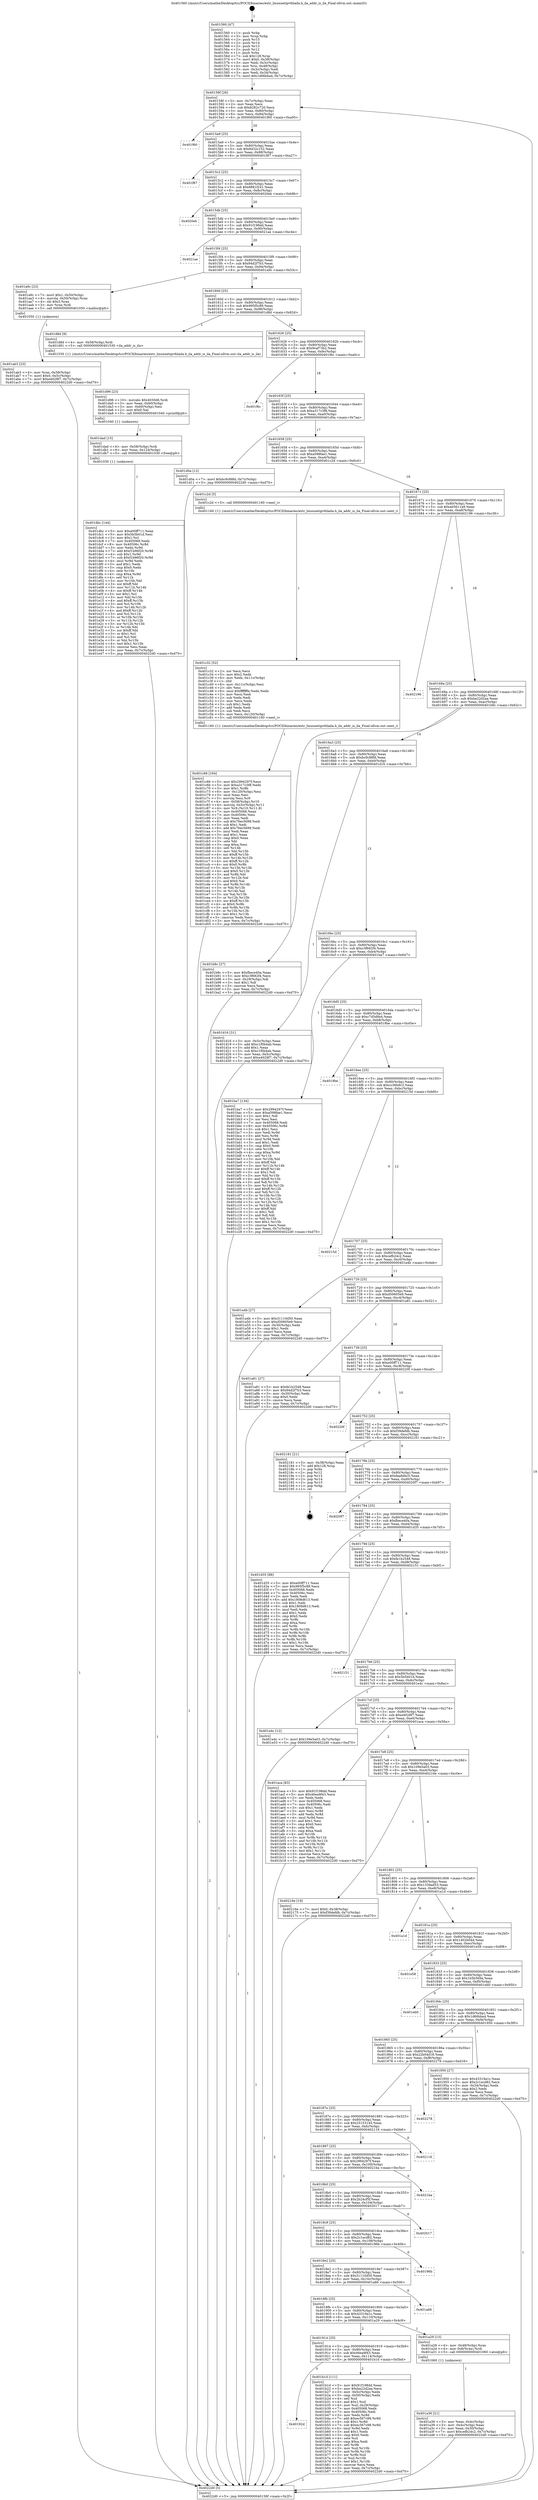 digraph "0x401560" {
  label = "0x401560 (/mnt/c/Users/mathe/Desktop/tcc/POCII/binaries/extr_linuxnetipv6ilaila.h_ila_addr_is_ila_Final-ollvm.out::main(0))"
  labelloc = "t"
  node[shape=record]

  Entry [label="",width=0.3,height=0.3,shape=circle,fillcolor=black,style=filled]
  "0x40158f" [label="{
     0x40158f [26]\l
     | [instrs]\l
     &nbsp;&nbsp;0x40158f \<+3\>: mov -0x7c(%rbp),%eax\l
     &nbsp;&nbsp;0x401592 \<+2\>: mov %eax,%ecx\l
     &nbsp;&nbsp;0x401594 \<+6\>: sub $0x8282c720,%ecx\l
     &nbsp;&nbsp;0x40159a \<+3\>: mov %eax,-0x80(%rbp)\l
     &nbsp;&nbsp;0x40159d \<+6\>: mov %ecx,-0x84(%rbp)\l
     &nbsp;&nbsp;0x4015a3 \<+6\>: je 0000000000401f60 \<main+0xa00\>\l
  }"]
  "0x401f60" [label="{
     0x401f60\l
  }", style=dashed]
  "0x4015a9" [label="{
     0x4015a9 [25]\l
     | [instrs]\l
     &nbsp;&nbsp;0x4015a9 \<+5\>: jmp 00000000004015ae \<main+0x4e\>\l
     &nbsp;&nbsp;0x4015ae \<+3\>: mov -0x80(%rbp),%eax\l
     &nbsp;&nbsp;0x4015b1 \<+5\>: sub $0x8432c152,%eax\l
     &nbsp;&nbsp;0x4015b6 \<+6\>: mov %eax,-0x88(%rbp)\l
     &nbsp;&nbsp;0x4015bc \<+6\>: je 0000000000401f87 \<main+0xa27\>\l
  }"]
  Exit [label="",width=0.3,height=0.3,shape=circle,fillcolor=black,style=filled,peripheries=2]
  "0x401f87" [label="{
     0x401f87\l
  }", style=dashed]
  "0x4015c2" [label="{
     0x4015c2 [25]\l
     | [instrs]\l
     &nbsp;&nbsp;0x4015c2 \<+5\>: jmp 00000000004015c7 \<main+0x67\>\l
     &nbsp;&nbsp;0x4015c7 \<+3\>: mov -0x80(%rbp),%eax\l
     &nbsp;&nbsp;0x4015ca \<+5\>: sub $0x8881f241,%eax\l
     &nbsp;&nbsp;0x4015cf \<+6\>: mov %eax,-0x8c(%rbp)\l
     &nbsp;&nbsp;0x4015d5 \<+6\>: je 00000000004020eb \<main+0xb8b\>\l
  }"]
  "0x401dbc" [label="{
     0x401dbc [144]\l
     | [instrs]\l
     &nbsp;&nbsp;0x401dbc \<+5\>: mov $0xe00ff711,%eax\l
     &nbsp;&nbsp;0x401dc1 \<+5\>: mov $0x5b5b01d,%esi\l
     &nbsp;&nbsp;0x401dc6 \<+2\>: mov $0x1,%cl\l
     &nbsp;&nbsp;0x401dc8 \<+7\>: mov 0x405068,%edx\l
     &nbsp;&nbsp;0x401dcf \<+8\>: mov 0x40506c,%r8d\l
     &nbsp;&nbsp;0x401dd7 \<+3\>: mov %edx,%r9d\l
     &nbsp;&nbsp;0x401dda \<+7\>: add $0xf1b96f20,%r9d\l
     &nbsp;&nbsp;0x401de1 \<+4\>: sub $0x1,%r9d\l
     &nbsp;&nbsp;0x401de5 \<+7\>: sub $0xf1b96f20,%r9d\l
     &nbsp;&nbsp;0x401dec \<+4\>: imul %r9d,%edx\l
     &nbsp;&nbsp;0x401df0 \<+3\>: and $0x1,%edx\l
     &nbsp;&nbsp;0x401df3 \<+3\>: cmp $0x0,%edx\l
     &nbsp;&nbsp;0x401df6 \<+4\>: sete %r10b\l
     &nbsp;&nbsp;0x401dfa \<+4\>: cmp $0xa,%r8d\l
     &nbsp;&nbsp;0x401dfe \<+4\>: setl %r11b\l
     &nbsp;&nbsp;0x401e02 \<+3\>: mov %r10b,%bl\l
     &nbsp;&nbsp;0x401e05 \<+3\>: xor $0xff,%bl\l
     &nbsp;&nbsp;0x401e08 \<+3\>: mov %r11b,%r14b\l
     &nbsp;&nbsp;0x401e0b \<+4\>: xor $0xff,%r14b\l
     &nbsp;&nbsp;0x401e0f \<+3\>: xor $0x1,%cl\l
     &nbsp;&nbsp;0x401e12 \<+3\>: mov %bl,%r15b\l
     &nbsp;&nbsp;0x401e15 \<+4\>: and $0xff,%r15b\l
     &nbsp;&nbsp;0x401e19 \<+3\>: and %cl,%r10b\l
     &nbsp;&nbsp;0x401e1c \<+3\>: mov %r14b,%r12b\l
     &nbsp;&nbsp;0x401e1f \<+4\>: and $0xff,%r12b\l
     &nbsp;&nbsp;0x401e23 \<+3\>: and %cl,%r11b\l
     &nbsp;&nbsp;0x401e26 \<+3\>: or %r10b,%r15b\l
     &nbsp;&nbsp;0x401e29 \<+3\>: or %r11b,%r12b\l
     &nbsp;&nbsp;0x401e2c \<+3\>: xor %r12b,%r15b\l
     &nbsp;&nbsp;0x401e2f \<+3\>: or %r14b,%bl\l
     &nbsp;&nbsp;0x401e32 \<+3\>: xor $0xff,%bl\l
     &nbsp;&nbsp;0x401e35 \<+3\>: or $0x1,%cl\l
     &nbsp;&nbsp;0x401e38 \<+2\>: and %cl,%bl\l
     &nbsp;&nbsp;0x401e3a \<+3\>: or %bl,%r15b\l
     &nbsp;&nbsp;0x401e3d \<+4\>: test $0x1,%r15b\l
     &nbsp;&nbsp;0x401e41 \<+3\>: cmovne %esi,%eax\l
     &nbsp;&nbsp;0x401e44 \<+3\>: mov %eax,-0x7c(%rbp)\l
     &nbsp;&nbsp;0x401e47 \<+5\>: jmp 00000000004022d0 \<main+0xd70\>\l
  }"]
  "0x4020eb" [label="{
     0x4020eb\l
  }", style=dashed]
  "0x4015db" [label="{
     0x4015db [25]\l
     | [instrs]\l
     &nbsp;&nbsp;0x4015db \<+5\>: jmp 00000000004015e0 \<main+0x80\>\l
     &nbsp;&nbsp;0x4015e0 \<+3\>: mov -0x80(%rbp),%eax\l
     &nbsp;&nbsp;0x4015e3 \<+5\>: sub $0x91f198dd,%eax\l
     &nbsp;&nbsp;0x4015e8 \<+6\>: mov %eax,-0x90(%rbp)\l
     &nbsp;&nbsp;0x4015ee \<+6\>: je 00000000004021ae \<main+0xc4e\>\l
  }"]
  "0x401dad" [label="{
     0x401dad [15]\l
     | [instrs]\l
     &nbsp;&nbsp;0x401dad \<+4\>: mov -0x58(%rbp),%rdi\l
     &nbsp;&nbsp;0x401db1 \<+6\>: mov %eax,-0x124(%rbp)\l
     &nbsp;&nbsp;0x401db7 \<+5\>: call 0000000000401030 \<free@plt\>\l
     | [calls]\l
     &nbsp;&nbsp;0x401030 \{1\} (unknown)\l
  }"]
  "0x4021ae" [label="{
     0x4021ae\l
  }", style=dashed]
  "0x4015f4" [label="{
     0x4015f4 [25]\l
     | [instrs]\l
     &nbsp;&nbsp;0x4015f4 \<+5\>: jmp 00000000004015f9 \<main+0x99\>\l
     &nbsp;&nbsp;0x4015f9 \<+3\>: mov -0x80(%rbp),%eax\l
     &nbsp;&nbsp;0x4015fc \<+5\>: sub $0x94d2f7b3,%eax\l
     &nbsp;&nbsp;0x401601 \<+6\>: mov %eax,-0x94(%rbp)\l
     &nbsp;&nbsp;0x401607 \<+6\>: je 0000000000401a9c \<main+0x53c\>\l
  }"]
  "0x401d96" [label="{
     0x401d96 [23]\l
     | [instrs]\l
     &nbsp;&nbsp;0x401d96 \<+10\>: movabs $0x4030d6,%rdi\l
     &nbsp;&nbsp;0x401da0 \<+3\>: mov %eax,-0x60(%rbp)\l
     &nbsp;&nbsp;0x401da3 \<+3\>: mov -0x60(%rbp),%esi\l
     &nbsp;&nbsp;0x401da6 \<+2\>: mov $0x0,%al\l
     &nbsp;&nbsp;0x401da8 \<+5\>: call 0000000000401040 \<printf@plt\>\l
     | [calls]\l
     &nbsp;&nbsp;0x401040 \{1\} (unknown)\l
  }"]
  "0x401a9c" [label="{
     0x401a9c [23]\l
     | [instrs]\l
     &nbsp;&nbsp;0x401a9c \<+7\>: movl $0x1,-0x50(%rbp)\l
     &nbsp;&nbsp;0x401aa3 \<+4\>: movslq -0x50(%rbp),%rax\l
     &nbsp;&nbsp;0x401aa7 \<+4\>: shl $0x3,%rax\l
     &nbsp;&nbsp;0x401aab \<+3\>: mov %rax,%rdi\l
     &nbsp;&nbsp;0x401aae \<+5\>: call 0000000000401050 \<malloc@plt\>\l
     | [calls]\l
     &nbsp;&nbsp;0x401050 \{1\} (unknown)\l
  }"]
  "0x40160d" [label="{
     0x40160d [25]\l
     | [instrs]\l
     &nbsp;&nbsp;0x40160d \<+5\>: jmp 0000000000401612 \<main+0xb2\>\l
     &nbsp;&nbsp;0x401612 \<+3\>: mov -0x80(%rbp),%eax\l
     &nbsp;&nbsp;0x401615 \<+5\>: sub $0x995f5c89,%eax\l
     &nbsp;&nbsp;0x40161a \<+6\>: mov %eax,-0x98(%rbp)\l
     &nbsp;&nbsp;0x401620 \<+6\>: je 0000000000401d8d \<main+0x82d\>\l
  }"]
  "0x401c66" [label="{
     0x401c66 [164]\l
     | [instrs]\l
     &nbsp;&nbsp;0x401c66 \<+5\>: mov $0x2994297f,%ecx\l
     &nbsp;&nbsp;0x401c6b \<+5\>: mov $0xa317c3f8,%edx\l
     &nbsp;&nbsp;0x401c70 \<+3\>: mov $0x1,%r8b\l
     &nbsp;&nbsp;0x401c73 \<+6\>: mov -0x120(%rbp),%esi\l
     &nbsp;&nbsp;0x401c79 \<+3\>: imul %eax,%esi\l
     &nbsp;&nbsp;0x401c7c \<+3\>: movslq %esi,%r9\l
     &nbsp;&nbsp;0x401c7f \<+4\>: mov -0x58(%rbp),%r10\l
     &nbsp;&nbsp;0x401c83 \<+4\>: movslq -0x5c(%rbp),%r11\l
     &nbsp;&nbsp;0x401c87 \<+4\>: mov %r9,(%r10,%r11,8)\l
     &nbsp;&nbsp;0x401c8b \<+7\>: mov 0x405068,%eax\l
     &nbsp;&nbsp;0x401c92 \<+7\>: mov 0x40506c,%esi\l
     &nbsp;&nbsp;0x401c99 \<+2\>: mov %eax,%edi\l
     &nbsp;&nbsp;0x401c9b \<+6\>: sub $0x76ec5699,%edi\l
     &nbsp;&nbsp;0x401ca1 \<+3\>: sub $0x1,%edi\l
     &nbsp;&nbsp;0x401ca4 \<+6\>: add $0x76ec5699,%edi\l
     &nbsp;&nbsp;0x401caa \<+3\>: imul %edi,%eax\l
     &nbsp;&nbsp;0x401cad \<+3\>: and $0x1,%eax\l
     &nbsp;&nbsp;0x401cb0 \<+3\>: cmp $0x0,%eax\l
     &nbsp;&nbsp;0x401cb3 \<+3\>: sete %bl\l
     &nbsp;&nbsp;0x401cb6 \<+3\>: cmp $0xa,%esi\l
     &nbsp;&nbsp;0x401cb9 \<+4\>: setl %r14b\l
     &nbsp;&nbsp;0x401cbd \<+3\>: mov %bl,%r15b\l
     &nbsp;&nbsp;0x401cc0 \<+4\>: xor $0xff,%r15b\l
     &nbsp;&nbsp;0x401cc4 \<+3\>: mov %r14b,%r12b\l
     &nbsp;&nbsp;0x401cc7 \<+4\>: xor $0xff,%r12b\l
     &nbsp;&nbsp;0x401ccb \<+4\>: xor $0x0,%r8b\l
     &nbsp;&nbsp;0x401ccf \<+3\>: mov %r15b,%r13b\l
     &nbsp;&nbsp;0x401cd2 \<+4\>: and $0x0,%r13b\l
     &nbsp;&nbsp;0x401cd6 \<+3\>: and %r8b,%bl\l
     &nbsp;&nbsp;0x401cd9 \<+3\>: mov %r12b,%al\l
     &nbsp;&nbsp;0x401cdc \<+2\>: and $0x0,%al\l
     &nbsp;&nbsp;0x401cde \<+3\>: and %r8b,%r14b\l
     &nbsp;&nbsp;0x401ce1 \<+3\>: or %bl,%r13b\l
     &nbsp;&nbsp;0x401ce4 \<+3\>: or %r14b,%al\l
     &nbsp;&nbsp;0x401ce7 \<+3\>: xor %al,%r13b\l
     &nbsp;&nbsp;0x401cea \<+3\>: or %r12b,%r15b\l
     &nbsp;&nbsp;0x401ced \<+4\>: xor $0xff,%r15b\l
     &nbsp;&nbsp;0x401cf1 \<+4\>: or $0x0,%r8b\l
     &nbsp;&nbsp;0x401cf5 \<+3\>: and %r8b,%r15b\l
     &nbsp;&nbsp;0x401cf8 \<+3\>: or %r15b,%r13b\l
     &nbsp;&nbsp;0x401cfb \<+4\>: test $0x1,%r13b\l
     &nbsp;&nbsp;0x401cff \<+3\>: cmovne %edx,%ecx\l
     &nbsp;&nbsp;0x401d02 \<+3\>: mov %ecx,-0x7c(%rbp)\l
     &nbsp;&nbsp;0x401d05 \<+5\>: jmp 00000000004022d0 \<main+0xd70\>\l
  }"]
  "0x401d8d" [label="{
     0x401d8d [9]\l
     | [instrs]\l
     &nbsp;&nbsp;0x401d8d \<+4\>: mov -0x58(%rbp),%rdi\l
     &nbsp;&nbsp;0x401d91 \<+5\>: call 0000000000401530 \<ila_addr_is_ila\>\l
     | [calls]\l
     &nbsp;&nbsp;0x401530 \{1\} (/mnt/c/Users/mathe/Desktop/tcc/POCII/binaries/extr_linuxnetipv6ilaila.h_ila_addr_is_ila_Final-ollvm.out::ila_addr_is_ila)\l
  }"]
  "0x401626" [label="{
     0x401626 [25]\l
     | [instrs]\l
     &nbsp;&nbsp;0x401626 \<+5\>: jmp 000000000040162b \<main+0xcb\>\l
     &nbsp;&nbsp;0x40162b \<+3\>: mov -0x80(%rbp),%eax\l
     &nbsp;&nbsp;0x40162e \<+5\>: sub $0x9caf73b2,%eax\l
     &nbsp;&nbsp;0x401633 \<+6\>: mov %eax,-0x9c(%rbp)\l
     &nbsp;&nbsp;0x401639 \<+6\>: je 0000000000401f6c \<main+0xa0c\>\l
  }"]
  "0x401c32" [label="{
     0x401c32 [52]\l
     | [instrs]\l
     &nbsp;&nbsp;0x401c32 \<+2\>: xor %ecx,%ecx\l
     &nbsp;&nbsp;0x401c34 \<+5\>: mov $0x2,%edx\l
     &nbsp;&nbsp;0x401c39 \<+6\>: mov %edx,-0x11c(%rbp)\l
     &nbsp;&nbsp;0x401c3f \<+1\>: cltd\l
     &nbsp;&nbsp;0x401c40 \<+6\>: mov -0x11c(%rbp),%esi\l
     &nbsp;&nbsp;0x401c46 \<+2\>: idiv %esi\l
     &nbsp;&nbsp;0x401c48 \<+6\>: imul $0xfffffffe,%edx,%edx\l
     &nbsp;&nbsp;0x401c4e \<+2\>: mov %ecx,%edi\l
     &nbsp;&nbsp;0x401c50 \<+2\>: sub %edx,%edi\l
     &nbsp;&nbsp;0x401c52 \<+2\>: mov %ecx,%edx\l
     &nbsp;&nbsp;0x401c54 \<+3\>: sub $0x1,%edx\l
     &nbsp;&nbsp;0x401c57 \<+2\>: add %edx,%edi\l
     &nbsp;&nbsp;0x401c59 \<+2\>: sub %edi,%ecx\l
     &nbsp;&nbsp;0x401c5b \<+6\>: mov %ecx,-0x120(%rbp)\l
     &nbsp;&nbsp;0x401c61 \<+5\>: call 0000000000401160 \<next_i\>\l
     | [calls]\l
     &nbsp;&nbsp;0x401160 \{1\} (/mnt/c/Users/mathe/Desktop/tcc/POCII/binaries/extr_linuxnetipv6ilaila.h_ila_addr_is_ila_Final-ollvm.out::next_i)\l
  }"]
  "0x401f6c" [label="{
     0x401f6c\l
  }", style=dashed]
  "0x40163f" [label="{
     0x40163f [25]\l
     | [instrs]\l
     &nbsp;&nbsp;0x40163f \<+5\>: jmp 0000000000401644 \<main+0xe4\>\l
     &nbsp;&nbsp;0x401644 \<+3\>: mov -0x80(%rbp),%eax\l
     &nbsp;&nbsp;0x401647 \<+5\>: sub $0xa317c3f8,%eax\l
     &nbsp;&nbsp;0x40164c \<+6\>: mov %eax,-0xa0(%rbp)\l
     &nbsp;&nbsp;0x401652 \<+6\>: je 0000000000401d0a \<main+0x7aa\>\l
  }"]
  "0x40192d" [label="{
     0x40192d\l
  }", style=dashed]
  "0x401d0a" [label="{
     0x401d0a [12]\l
     | [instrs]\l
     &nbsp;&nbsp;0x401d0a \<+7\>: movl $0xbc9c88fd,-0x7c(%rbp)\l
     &nbsp;&nbsp;0x401d11 \<+5\>: jmp 00000000004022d0 \<main+0xd70\>\l
  }"]
  "0x401658" [label="{
     0x401658 [25]\l
     | [instrs]\l
     &nbsp;&nbsp;0x401658 \<+5\>: jmp 000000000040165d \<main+0xfd\>\l
     &nbsp;&nbsp;0x40165d \<+3\>: mov -0x80(%rbp),%eax\l
     &nbsp;&nbsp;0x401660 \<+5\>: sub $0xa598fae1,%eax\l
     &nbsp;&nbsp;0x401665 \<+6\>: mov %eax,-0xa4(%rbp)\l
     &nbsp;&nbsp;0x40166b \<+6\>: je 0000000000401c2d \<main+0x6cd\>\l
  }"]
  "0x401b1d" [label="{
     0x401b1d [111]\l
     | [instrs]\l
     &nbsp;&nbsp;0x401b1d \<+5\>: mov $0x91f198dd,%eax\l
     &nbsp;&nbsp;0x401b22 \<+5\>: mov $0xba22d2aa,%ecx\l
     &nbsp;&nbsp;0x401b27 \<+3\>: mov -0x5c(%rbp),%edx\l
     &nbsp;&nbsp;0x401b2a \<+3\>: cmp -0x50(%rbp),%edx\l
     &nbsp;&nbsp;0x401b2d \<+4\>: setl %sil\l
     &nbsp;&nbsp;0x401b31 \<+4\>: and $0x1,%sil\l
     &nbsp;&nbsp;0x401b35 \<+4\>: mov %sil,-0x29(%rbp)\l
     &nbsp;&nbsp;0x401b39 \<+7\>: mov 0x405068,%edx\l
     &nbsp;&nbsp;0x401b40 \<+7\>: mov 0x40506c,%edi\l
     &nbsp;&nbsp;0x401b47 \<+3\>: mov %edx,%r8d\l
     &nbsp;&nbsp;0x401b4a \<+7\>: add $0xec567c98,%r8d\l
     &nbsp;&nbsp;0x401b51 \<+4\>: sub $0x1,%r8d\l
     &nbsp;&nbsp;0x401b55 \<+7\>: sub $0xec567c98,%r8d\l
     &nbsp;&nbsp;0x401b5c \<+4\>: imul %r8d,%edx\l
     &nbsp;&nbsp;0x401b60 \<+3\>: and $0x1,%edx\l
     &nbsp;&nbsp;0x401b63 \<+3\>: cmp $0x0,%edx\l
     &nbsp;&nbsp;0x401b66 \<+4\>: sete %sil\l
     &nbsp;&nbsp;0x401b6a \<+3\>: cmp $0xa,%edi\l
     &nbsp;&nbsp;0x401b6d \<+4\>: setl %r9b\l
     &nbsp;&nbsp;0x401b71 \<+3\>: mov %sil,%r10b\l
     &nbsp;&nbsp;0x401b74 \<+3\>: and %r9b,%r10b\l
     &nbsp;&nbsp;0x401b77 \<+3\>: xor %r9b,%sil\l
     &nbsp;&nbsp;0x401b7a \<+3\>: or %sil,%r10b\l
     &nbsp;&nbsp;0x401b7d \<+4\>: test $0x1,%r10b\l
     &nbsp;&nbsp;0x401b81 \<+3\>: cmovne %ecx,%eax\l
     &nbsp;&nbsp;0x401b84 \<+3\>: mov %eax,-0x7c(%rbp)\l
     &nbsp;&nbsp;0x401b87 \<+5\>: jmp 00000000004022d0 \<main+0xd70\>\l
  }"]
  "0x401c2d" [label="{
     0x401c2d [5]\l
     | [instrs]\l
     &nbsp;&nbsp;0x401c2d \<+5\>: call 0000000000401160 \<next_i\>\l
     | [calls]\l
     &nbsp;&nbsp;0x401160 \{1\} (/mnt/c/Users/mathe/Desktop/tcc/POCII/binaries/extr_linuxnetipv6ilaila.h_ila_addr_is_ila_Final-ollvm.out::next_i)\l
  }"]
  "0x401671" [label="{
     0x401671 [25]\l
     | [instrs]\l
     &nbsp;&nbsp;0x401671 \<+5\>: jmp 0000000000401676 \<main+0x116\>\l
     &nbsp;&nbsp;0x401676 \<+3\>: mov -0x80(%rbp),%eax\l
     &nbsp;&nbsp;0x401679 \<+5\>: sub $0xab5611a9,%eax\l
     &nbsp;&nbsp;0x40167e \<+6\>: mov %eax,-0xa8(%rbp)\l
     &nbsp;&nbsp;0x401684 \<+6\>: je 0000000000402196 \<main+0xc36\>\l
  }"]
  "0x401ab3" [label="{
     0x401ab3 [23]\l
     | [instrs]\l
     &nbsp;&nbsp;0x401ab3 \<+4\>: mov %rax,-0x58(%rbp)\l
     &nbsp;&nbsp;0x401ab7 \<+7\>: movl $0x0,-0x5c(%rbp)\l
     &nbsp;&nbsp;0x401abe \<+7\>: movl $0xe4028f7,-0x7c(%rbp)\l
     &nbsp;&nbsp;0x401ac5 \<+5\>: jmp 00000000004022d0 \<main+0xd70\>\l
  }"]
  "0x402196" [label="{
     0x402196\l
  }", style=dashed]
  "0x40168a" [label="{
     0x40168a [25]\l
     | [instrs]\l
     &nbsp;&nbsp;0x40168a \<+5\>: jmp 000000000040168f \<main+0x12f\>\l
     &nbsp;&nbsp;0x40168f \<+3\>: mov -0x80(%rbp),%eax\l
     &nbsp;&nbsp;0x401692 \<+5\>: sub $0xba22d2aa,%eax\l
     &nbsp;&nbsp;0x401697 \<+6\>: mov %eax,-0xac(%rbp)\l
     &nbsp;&nbsp;0x40169d \<+6\>: je 0000000000401b8c \<main+0x62c\>\l
  }"]
  "0x401a36" [label="{
     0x401a36 [21]\l
     | [instrs]\l
     &nbsp;&nbsp;0x401a36 \<+3\>: mov %eax,-0x4c(%rbp)\l
     &nbsp;&nbsp;0x401a39 \<+3\>: mov -0x4c(%rbp),%eax\l
     &nbsp;&nbsp;0x401a3c \<+3\>: mov %eax,-0x30(%rbp)\l
     &nbsp;&nbsp;0x401a3f \<+7\>: movl $0xcefb24c2,-0x7c(%rbp)\l
     &nbsp;&nbsp;0x401a46 \<+5\>: jmp 00000000004022d0 \<main+0xd70\>\l
  }"]
  "0x401b8c" [label="{
     0x401b8c [27]\l
     | [instrs]\l
     &nbsp;&nbsp;0x401b8c \<+5\>: mov $0xfbece40a,%eax\l
     &nbsp;&nbsp;0x401b91 \<+5\>: mov $0xc3f682f4,%ecx\l
     &nbsp;&nbsp;0x401b96 \<+3\>: mov -0x29(%rbp),%dl\l
     &nbsp;&nbsp;0x401b99 \<+3\>: test $0x1,%dl\l
     &nbsp;&nbsp;0x401b9c \<+3\>: cmovne %ecx,%eax\l
     &nbsp;&nbsp;0x401b9f \<+3\>: mov %eax,-0x7c(%rbp)\l
     &nbsp;&nbsp;0x401ba2 \<+5\>: jmp 00000000004022d0 \<main+0xd70\>\l
  }"]
  "0x4016a3" [label="{
     0x4016a3 [25]\l
     | [instrs]\l
     &nbsp;&nbsp;0x4016a3 \<+5\>: jmp 00000000004016a8 \<main+0x148\>\l
     &nbsp;&nbsp;0x4016a8 \<+3\>: mov -0x80(%rbp),%eax\l
     &nbsp;&nbsp;0x4016ab \<+5\>: sub $0xbc9c88fd,%eax\l
     &nbsp;&nbsp;0x4016b0 \<+6\>: mov %eax,-0xb0(%rbp)\l
     &nbsp;&nbsp;0x4016b6 \<+6\>: je 0000000000401d16 \<main+0x7b6\>\l
  }"]
  "0x401914" [label="{
     0x401914 [25]\l
     | [instrs]\l
     &nbsp;&nbsp;0x401914 \<+5\>: jmp 0000000000401919 \<main+0x3b9\>\l
     &nbsp;&nbsp;0x401919 \<+3\>: mov -0x80(%rbp),%eax\l
     &nbsp;&nbsp;0x40191c \<+5\>: sub $0x46ea9f43,%eax\l
     &nbsp;&nbsp;0x401921 \<+6\>: mov %eax,-0x114(%rbp)\l
     &nbsp;&nbsp;0x401927 \<+6\>: je 0000000000401b1d \<main+0x5bd\>\l
  }"]
  "0x401d16" [label="{
     0x401d16 [31]\l
     | [instrs]\l
     &nbsp;&nbsp;0x401d16 \<+3\>: mov -0x5c(%rbp),%eax\l
     &nbsp;&nbsp;0x401d19 \<+5\>: add $0xc1f0b4ab,%eax\l
     &nbsp;&nbsp;0x401d1e \<+3\>: add $0x1,%eax\l
     &nbsp;&nbsp;0x401d21 \<+5\>: sub $0xc1f0b4ab,%eax\l
     &nbsp;&nbsp;0x401d26 \<+3\>: mov %eax,-0x5c(%rbp)\l
     &nbsp;&nbsp;0x401d29 \<+7\>: movl $0xe4028f7,-0x7c(%rbp)\l
     &nbsp;&nbsp;0x401d30 \<+5\>: jmp 00000000004022d0 \<main+0xd70\>\l
  }"]
  "0x4016bc" [label="{
     0x4016bc [25]\l
     | [instrs]\l
     &nbsp;&nbsp;0x4016bc \<+5\>: jmp 00000000004016c1 \<main+0x161\>\l
     &nbsp;&nbsp;0x4016c1 \<+3\>: mov -0x80(%rbp),%eax\l
     &nbsp;&nbsp;0x4016c4 \<+5\>: sub $0xc3f682f4,%eax\l
     &nbsp;&nbsp;0x4016c9 \<+6\>: mov %eax,-0xb4(%rbp)\l
     &nbsp;&nbsp;0x4016cf \<+6\>: je 0000000000401ba7 \<main+0x647\>\l
  }"]
  "0x401a29" [label="{
     0x401a29 [13]\l
     | [instrs]\l
     &nbsp;&nbsp;0x401a29 \<+4\>: mov -0x48(%rbp),%rax\l
     &nbsp;&nbsp;0x401a2d \<+4\>: mov 0x8(%rax),%rdi\l
     &nbsp;&nbsp;0x401a31 \<+5\>: call 0000000000401060 \<atoi@plt\>\l
     | [calls]\l
     &nbsp;&nbsp;0x401060 \{1\} (unknown)\l
  }"]
  "0x401ba7" [label="{
     0x401ba7 [134]\l
     | [instrs]\l
     &nbsp;&nbsp;0x401ba7 \<+5\>: mov $0x2994297f,%eax\l
     &nbsp;&nbsp;0x401bac \<+5\>: mov $0xa598fae1,%ecx\l
     &nbsp;&nbsp;0x401bb1 \<+2\>: mov $0x1,%dl\l
     &nbsp;&nbsp;0x401bb3 \<+2\>: xor %esi,%esi\l
     &nbsp;&nbsp;0x401bb5 \<+7\>: mov 0x405068,%edi\l
     &nbsp;&nbsp;0x401bbc \<+8\>: mov 0x40506c,%r8d\l
     &nbsp;&nbsp;0x401bc4 \<+3\>: sub $0x1,%esi\l
     &nbsp;&nbsp;0x401bc7 \<+3\>: mov %edi,%r9d\l
     &nbsp;&nbsp;0x401bca \<+3\>: add %esi,%r9d\l
     &nbsp;&nbsp;0x401bcd \<+4\>: imul %r9d,%edi\l
     &nbsp;&nbsp;0x401bd1 \<+3\>: and $0x1,%edi\l
     &nbsp;&nbsp;0x401bd4 \<+3\>: cmp $0x0,%edi\l
     &nbsp;&nbsp;0x401bd7 \<+4\>: sete %r10b\l
     &nbsp;&nbsp;0x401bdb \<+4\>: cmp $0xa,%r8d\l
     &nbsp;&nbsp;0x401bdf \<+4\>: setl %r11b\l
     &nbsp;&nbsp;0x401be3 \<+3\>: mov %r10b,%bl\l
     &nbsp;&nbsp;0x401be6 \<+3\>: xor $0xff,%bl\l
     &nbsp;&nbsp;0x401be9 \<+3\>: mov %r11b,%r14b\l
     &nbsp;&nbsp;0x401bec \<+4\>: xor $0xff,%r14b\l
     &nbsp;&nbsp;0x401bf0 \<+3\>: xor $0x1,%dl\l
     &nbsp;&nbsp;0x401bf3 \<+3\>: mov %bl,%r15b\l
     &nbsp;&nbsp;0x401bf6 \<+4\>: and $0xff,%r15b\l
     &nbsp;&nbsp;0x401bfa \<+3\>: and %dl,%r10b\l
     &nbsp;&nbsp;0x401bfd \<+3\>: mov %r14b,%r12b\l
     &nbsp;&nbsp;0x401c00 \<+4\>: and $0xff,%r12b\l
     &nbsp;&nbsp;0x401c04 \<+3\>: and %dl,%r11b\l
     &nbsp;&nbsp;0x401c07 \<+3\>: or %r10b,%r15b\l
     &nbsp;&nbsp;0x401c0a \<+3\>: or %r11b,%r12b\l
     &nbsp;&nbsp;0x401c0d \<+3\>: xor %r12b,%r15b\l
     &nbsp;&nbsp;0x401c10 \<+3\>: or %r14b,%bl\l
     &nbsp;&nbsp;0x401c13 \<+3\>: xor $0xff,%bl\l
     &nbsp;&nbsp;0x401c16 \<+3\>: or $0x1,%dl\l
     &nbsp;&nbsp;0x401c19 \<+2\>: and %dl,%bl\l
     &nbsp;&nbsp;0x401c1b \<+3\>: or %bl,%r15b\l
     &nbsp;&nbsp;0x401c1e \<+4\>: test $0x1,%r15b\l
     &nbsp;&nbsp;0x401c22 \<+3\>: cmovne %ecx,%eax\l
     &nbsp;&nbsp;0x401c25 \<+3\>: mov %eax,-0x7c(%rbp)\l
     &nbsp;&nbsp;0x401c28 \<+5\>: jmp 00000000004022d0 \<main+0xd70\>\l
  }"]
  "0x4016d5" [label="{
     0x4016d5 [25]\l
     | [instrs]\l
     &nbsp;&nbsp;0x4016d5 \<+5\>: jmp 00000000004016da \<main+0x17a\>\l
     &nbsp;&nbsp;0x4016da \<+3\>: mov -0x80(%rbp),%eax\l
     &nbsp;&nbsp;0x4016dd \<+5\>: sub $0xc7d5d9a4,%eax\l
     &nbsp;&nbsp;0x4016e2 \<+6\>: mov %eax,-0xb8(%rbp)\l
     &nbsp;&nbsp;0x4016e8 \<+6\>: je 00000000004019be \<main+0x45e\>\l
  }"]
  "0x4018fb" [label="{
     0x4018fb [25]\l
     | [instrs]\l
     &nbsp;&nbsp;0x4018fb \<+5\>: jmp 0000000000401900 \<main+0x3a0\>\l
     &nbsp;&nbsp;0x401900 \<+3\>: mov -0x80(%rbp),%eax\l
     &nbsp;&nbsp;0x401903 \<+5\>: sub $0x43319a1c,%eax\l
     &nbsp;&nbsp;0x401908 \<+6\>: mov %eax,-0x110(%rbp)\l
     &nbsp;&nbsp;0x40190e \<+6\>: je 0000000000401a29 \<main+0x4c9\>\l
  }"]
  "0x4019be" [label="{
     0x4019be\l
  }", style=dashed]
  "0x4016ee" [label="{
     0x4016ee [25]\l
     | [instrs]\l
     &nbsp;&nbsp;0x4016ee \<+5\>: jmp 00000000004016f3 \<main+0x193\>\l
     &nbsp;&nbsp;0x4016f3 \<+3\>: mov -0x80(%rbp),%eax\l
     &nbsp;&nbsp;0x4016f6 \<+5\>: sub $0xcc36b9c3,%eax\l
     &nbsp;&nbsp;0x4016fb \<+6\>: mov %eax,-0xbc(%rbp)\l
     &nbsp;&nbsp;0x401701 \<+6\>: je 000000000040215d \<main+0xbfd\>\l
  }"]
  "0x401a66" [label="{
     0x401a66\l
  }", style=dashed]
  "0x40215d" [label="{
     0x40215d\l
  }", style=dashed]
  "0x401707" [label="{
     0x401707 [25]\l
     | [instrs]\l
     &nbsp;&nbsp;0x401707 \<+5\>: jmp 000000000040170c \<main+0x1ac\>\l
     &nbsp;&nbsp;0x40170c \<+3\>: mov -0x80(%rbp),%eax\l
     &nbsp;&nbsp;0x40170f \<+5\>: sub $0xcefb24c2,%eax\l
     &nbsp;&nbsp;0x401714 \<+6\>: mov %eax,-0xc0(%rbp)\l
     &nbsp;&nbsp;0x40171a \<+6\>: je 0000000000401a4b \<main+0x4eb\>\l
  }"]
  "0x4018e2" [label="{
     0x4018e2 [25]\l
     | [instrs]\l
     &nbsp;&nbsp;0x4018e2 \<+5\>: jmp 00000000004018e7 \<main+0x387\>\l
     &nbsp;&nbsp;0x4018e7 \<+3\>: mov -0x80(%rbp),%eax\l
     &nbsp;&nbsp;0x4018ea \<+5\>: sub $0x31110d50,%eax\l
     &nbsp;&nbsp;0x4018ef \<+6\>: mov %eax,-0x10c(%rbp)\l
     &nbsp;&nbsp;0x4018f5 \<+6\>: je 0000000000401a66 \<main+0x506\>\l
  }"]
  "0x401a4b" [label="{
     0x401a4b [27]\l
     | [instrs]\l
     &nbsp;&nbsp;0x401a4b \<+5\>: mov $0x31110d50,%eax\l
     &nbsp;&nbsp;0x401a50 \<+5\>: mov $0xd50605e9,%ecx\l
     &nbsp;&nbsp;0x401a55 \<+3\>: mov -0x30(%rbp),%edx\l
     &nbsp;&nbsp;0x401a58 \<+3\>: cmp $0x1,%edx\l
     &nbsp;&nbsp;0x401a5b \<+3\>: cmovl %ecx,%eax\l
     &nbsp;&nbsp;0x401a5e \<+3\>: mov %eax,-0x7c(%rbp)\l
     &nbsp;&nbsp;0x401a61 \<+5\>: jmp 00000000004022d0 \<main+0xd70\>\l
  }"]
  "0x401720" [label="{
     0x401720 [25]\l
     | [instrs]\l
     &nbsp;&nbsp;0x401720 \<+5\>: jmp 0000000000401725 \<main+0x1c5\>\l
     &nbsp;&nbsp;0x401725 \<+3\>: mov -0x80(%rbp),%eax\l
     &nbsp;&nbsp;0x401728 \<+5\>: sub $0xd50605e9,%eax\l
     &nbsp;&nbsp;0x40172d \<+6\>: mov %eax,-0xc4(%rbp)\l
     &nbsp;&nbsp;0x401733 \<+6\>: je 0000000000401a81 \<main+0x521\>\l
  }"]
  "0x40196b" [label="{
     0x40196b\l
  }", style=dashed]
  "0x401a81" [label="{
     0x401a81 [27]\l
     | [instrs]\l
     &nbsp;&nbsp;0x401a81 \<+5\>: mov $0xfe1b2548,%eax\l
     &nbsp;&nbsp;0x401a86 \<+5\>: mov $0x94d2f7b3,%ecx\l
     &nbsp;&nbsp;0x401a8b \<+3\>: mov -0x30(%rbp),%edx\l
     &nbsp;&nbsp;0x401a8e \<+3\>: cmp $0x0,%edx\l
     &nbsp;&nbsp;0x401a91 \<+3\>: cmove %ecx,%eax\l
     &nbsp;&nbsp;0x401a94 \<+3\>: mov %eax,-0x7c(%rbp)\l
     &nbsp;&nbsp;0x401a97 \<+5\>: jmp 00000000004022d0 \<main+0xd70\>\l
  }"]
  "0x401739" [label="{
     0x401739 [25]\l
     | [instrs]\l
     &nbsp;&nbsp;0x401739 \<+5\>: jmp 000000000040173e \<main+0x1de\>\l
     &nbsp;&nbsp;0x40173e \<+3\>: mov -0x80(%rbp),%eax\l
     &nbsp;&nbsp;0x401741 \<+5\>: sub $0xe00ff711,%eax\l
     &nbsp;&nbsp;0x401746 \<+6\>: mov %eax,-0xc8(%rbp)\l
     &nbsp;&nbsp;0x40174c \<+6\>: je 000000000040220f \<main+0xcaf\>\l
  }"]
  "0x4018c9" [label="{
     0x4018c9 [25]\l
     | [instrs]\l
     &nbsp;&nbsp;0x4018c9 \<+5\>: jmp 00000000004018ce \<main+0x36e\>\l
     &nbsp;&nbsp;0x4018ce \<+3\>: mov -0x80(%rbp),%eax\l
     &nbsp;&nbsp;0x4018d1 \<+5\>: sub $0x2c1ecd82,%eax\l
     &nbsp;&nbsp;0x4018d6 \<+6\>: mov %eax,-0x108(%rbp)\l
     &nbsp;&nbsp;0x4018dc \<+6\>: je 000000000040196b \<main+0x40b\>\l
  }"]
  "0x40220f" [label="{
     0x40220f\l
  }", style=dashed]
  "0x401752" [label="{
     0x401752 [25]\l
     | [instrs]\l
     &nbsp;&nbsp;0x401752 \<+5\>: jmp 0000000000401757 \<main+0x1f7\>\l
     &nbsp;&nbsp;0x401757 \<+3\>: mov -0x80(%rbp),%eax\l
     &nbsp;&nbsp;0x40175a \<+5\>: sub $0xf39defdb,%eax\l
     &nbsp;&nbsp;0x40175f \<+6\>: mov %eax,-0xcc(%rbp)\l
     &nbsp;&nbsp;0x401765 \<+6\>: je 0000000000402181 \<main+0xc21\>\l
  }"]
  "0x402017" [label="{
     0x402017\l
  }", style=dashed]
  "0x402181" [label="{
     0x402181 [21]\l
     | [instrs]\l
     &nbsp;&nbsp;0x402181 \<+3\>: mov -0x38(%rbp),%eax\l
     &nbsp;&nbsp;0x402184 \<+7\>: add $0x128,%rsp\l
     &nbsp;&nbsp;0x40218b \<+1\>: pop %rbx\l
     &nbsp;&nbsp;0x40218c \<+2\>: pop %r12\l
     &nbsp;&nbsp;0x40218e \<+2\>: pop %r13\l
     &nbsp;&nbsp;0x402190 \<+2\>: pop %r14\l
     &nbsp;&nbsp;0x402192 \<+2\>: pop %r15\l
     &nbsp;&nbsp;0x402194 \<+1\>: pop %rbp\l
     &nbsp;&nbsp;0x402195 \<+1\>: ret\l
  }"]
  "0x40176b" [label="{
     0x40176b [25]\l
     | [instrs]\l
     &nbsp;&nbsp;0x40176b \<+5\>: jmp 0000000000401770 \<main+0x210\>\l
     &nbsp;&nbsp;0x401770 \<+3\>: mov -0x80(%rbp),%eax\l
     &nbsp;&nbsp;0x401773 \<+5\>: sub $0xfaa8dbc5,%eax\l
     &nbsp;&nbsp;0x401778 \<+6\>: mov %eax,-0xd0(%rbp)\l
     &nbsp;&nbsp;0x40177e \<+6\>: je 00000000004020f7 \<main+0xb97\>\l
  }"]
  "0x4018b0" [label="{
     0x4018b0 [25]\l
     | [instrs]\l
     &nbsp;&nbsp;0x4018b0 \<+5\>: jmp 00000000004018b5 \<main+0x355\>\l
     &nbsp;&nbsp;0x4018b5 \<+3\>: mov -0x80(%rbp),%eax\l
     &nbsp;&nbsp;0x4018b8 \<+5\>: sub $0x2b24cf5f,%eax\l
     &nbsp;&nbsp;0x4018bd \<+6\>: mov %eax,-0x104(%rbp)\l
     &nbsp;&nbsp;0x4018c3 \<+6\>: je 0000000000402017 \<main+0xab7\>\l
  }"]
  "0x4020f7" [label="{
     0x4020f7\l
  }", style=dashed]
  "0x401784" [label="{
     0x401784 [25]\l
     | [instrs]\l
     &nbsp;&nbsp;0x401784 \<+5\>: jmp 0000000000401789 \<main+0x229\>\l
     &nbsp;&nbsp;0x401789 \<+3\>: mov -0x80(%rbp),%eax\l
     &nbsp;&nbsp;0x40178c \<+5\>: sub $0xfbece40a,%eax\l
     &nbsp;&nbsp;0x401791 \<+6\>: mov %eax,-0xd4(%rbp)\l
     &nbsp;&nbsp;0x401797 \<+6\>: je 0000000000401d35 \<main+0x7d5\>\l
  }"]
  "0x4021ba" [label="{
     0x4021ba\l
  }", style=dashed]
  "0x401d35" [label="{
     0x401d35 [88]\l
     | [instrs]\l
     &nbsp;&nbsp;0x401d35 \<+5\>: mov $0xe00ff711,%eax\l
     &nbsp;&nbsp;0x401d3a \<+5\>: mov $0x995f5c89,%ecx\l
     &nbsp;&nbsp;0x401d3f \<+7\>: mov 0x405068,%edx\l
     &nbsp;&nbsp;0x401d46 \<+7\>: mov 0x40506c,%esi\l
     &nbsp;&nbsp;0x401d4d \<+2\>: mov %edx,%edi\l
     &nbsp;&nbsp;0x401d4f \<+6\>: add $0x1808d613,%edi\l
     &nbsp;&nbsp;0x401d55 \<+3\>: sub $0x1,%edi\l
     &nbsp;&nbsp;0x401d58 \<+6\>: sub $0x1808d613,%edi\l
     &nbsp;&nbsp;0x401d5e \<+3\>: imul %edi,%edx\l
     &nbsp;&nbsp;0x401d61 \<+3\>: and $0x1,%edx\l
     &nbsp;&nbsp;0x401d64 \<+3\>: cmp $0x0,%edx\l
     &nbsp;&nbsp;0x401d67 \<+4\>: sete %r8b\l
     &nbsp;&nbsp;0x401d6b \<+3\>: cmp $0xa,%esi\l
     &nbsp;&nbsp;0x401d6e \<+4\>: setl %r9b\l
     &nbsp;&nbsp;0x401d72 \<+3\>: mov %r8b,%r10b\l
     &nbsp;&nbsp;0x401d75 \<+3\>: and %r9b,%r10b\l
     &nbsp;&nbsp;0x401d78 \<+3\>: xor %r9b,%r8b\l
     &nbsp;&nbsp;0x401d7b \<+3\>: or %r8b,%r10b\l
     &nbsp;&nbsp;0x401d7e \<+4\>: test $0x1,%r10b\l
     &nbsp;&nbsp;0x401d82 \<+3\>: cmovne %ecx,%eax\l
     &nbsp;&nbsp;0x401d85 \<+3\>: mov %eax,-0x7c(%rbp)\l
     &nbsp;&nbsp;0x401d88 \<+5\>: jmp 00000000004022d0 \<main+0xd70\>\l
  }"]
  "0x40179d" [label="{
     0x40179d [25]\l
     | [instrs]\l
     &nbsp;&nbsp;0x40179d \<+5\>: jmp 00000000004017a2 \<main+0x242\>\l
     &nbsp;&nbsp;0x4017a2 \<+3\>: mov -0x80(%rbp),%eax\l
     &nbsp;&nbsp;0x4017a5 \<+5\>: sub $0xfe1b2548,%eax\l
     &nbsp;&nbsp;0x4017aa \<+6\>: mov %eax,-0xd8(%rbp)\l
     &nbsp;&nbsp;0x4017b0 \<+6\>: je 0000000000402151 \<main+0xbf1\>\l
  }"]
  "0x401897" [label="{
     0x401897 [25]\l
     | [instrs]\l
     &nbsp;&nbsp;0x401897 \<+5\>: jmp 000000000040189c \<main+0x33c\>\l
     &nbsp;&nbsp;0x40189c \<+3\>: mov -0x80(%rbp),%eax\l
     &nbsp;&nbsp;0x40189f \<+5\>: sub $0x2994297f,%eax\l
     &nbsp;&nbsp;0x4018a4 \<+6\>: mov %eax,-0x100(%rbp)\l
     &nbsp;&nbsp;0x4018aa \<+6\>: je 00000000004021ba \<main+0xc5a\>\l
  }"]
  "0x402151" [label="{
     0x402151\l
  }", style=dashed]
  "0x4017b6" [label="{
     0x4017b6 [25]\l
     | [instrs]\l
     &nbsp;&nbsp;0x4017b6 \<+5\>: jmp 00000000004017bb \<main+0x25b\>\l
     &nbsp;&nbsp;0x4017bb \<+3\>: mov -0x80(%rbp),%eax\l
     &nbsp;&nbsp;0x4017be \<+5\>: sub $0x5b5b01d,%eax\l
     &nbsp;&nbsp;0x4017c3 \<+6\>: mov %eax,-0xdc(%rbp)\l
     &nbsp;&nbsp;0x4017c9 \<+6\>: je 0000000000401e4c \<main+0x8ec\>\l
  }"]
  "0x402116" [label="{
     0x402116\l
  }", style=dashed]
  "0x401e4c" [label="{
     0x401e4c [12]\l
     | [instrs]\l
     &nbsp;&nbsp;0x401e4c \<+7\>: movl $0x109e5a03,-0x7c(%rbp)\l
     &nbsp;&nbsp;0x401e53 \<+5\>: jmp 00000000004022d0 \<main+0xd70\>\l
  }"]
  "0x4017cf" [label="{
     0x4017cf [25]\l
     | [instrs]\l
     &nbsp;&nbsp;0x4017cf \<+5\>: jmp 00000000004017d4 \<main+0x274\>\l
     &nbsp;&nbsp;0x4017d4 \<+3\>: mov -0x80(%rbp),%eax\l
     &nbsp;&nbsp;0x4017d7 \<+5\>: sub $0xe4028f7,%eax\l
     &nbsp;&nbsp;0x4017dc \<+6\>: mov %eax,-0xe0(%rbp)\l
     &nbsp;&nbsp;0x4017e2 \<+6\>: je 0000000000401aca \<main+0x56a\>\l
  }"]
  "0x40187e" [label="{
     0x40187e [25]\l
     | [instrs]\l
     &nbsp;&nbsp;0x40187e \<+5\>: jmp 0000000000401883 \<main+0x323\>\l
     &nbsp;&nbsp;0x401883 \<+3\>: mov -0x80(%rbp),%eax\l
     &nbsp;&nbsp;0x401886 \<+5\>: sub $0x25153145,%eax\l
     &nbsp;&nbsp;0x40188b \<+6\>: mov %eax,-0xfc(%rbp)\l
     &nbsp;&nbsp;0x401891 \<+6\>: je 0000000000402116 \<main+0xbb6\>\l
  }"]
  "0x401aca" [label="{
     0x401aca [83]\l
     | [instrs]\l
     &nbsp;&nbsp;0x401aca \<+5\>: mov $0x91f198dd,%eax\l
     &nbsp;&nbsp;0x401acf \<+5\>: mov $0x46ea9f43,%ecx\l
     &nbsp;&nbsp;0x401ad4 \<+2\>: xor %edx,%edx\l
     &nbsp;&nbsp;0x401ad6 \<+7\>: mov 0x405068,%esi\l
     &nbsp;&nbsp;0x401add \<+7\>: mov 0x40506c,%edi\l
     &nbsp;&nbsp;0x401ae4 \<+3\>: sub $0x1,%edx\l
     &nbsp;&nbsp;0x401ae7 \<+3\>: mov %esi,%r8d\l
     &nbsp;&nbsp;0x401aea \<+3\>: add %edx,%r8d\l
     &nbsp;&nbsp;0x401aed \<+4\>: imul %r8d,%esi\l
     &nbsp;&nbsp;0x401af1 \<+3\>: and $0x1,%esi\l
     &nbsp;&nbsp;0x401af4 \<+3\>: cmp $0x0,%esi\l
     &nbsp;&nbsp;0x401af7 \<+4\>: sete %r9b\l
     &nbsp;&nbsp;0x401afb \<+3\>: cmp $0xa,%edi\l
     &nbsp;&nbsp;0x401afe \<+4\>: setl %r10b\l
     &nbsp;&nbsp;0x401b02 \<+3\>: mov %r9b,%r11b\l
     &nbsp;&nbsp;0x401b05 \<+3\>: and %r10b,%r11b\l
     &nbsp;&nbsp;0x401b08 \<+3\>: xor %r10b,%r9b\l
     &nbsp;&nbsp;0x401b0b \<+3\>: or %r9b,%r11b\l
     &nbsp;&nbsp;0x401b0e \<+4\>: test $0x1,%r11b\l
     &nbsp;&nbsp;0x401b12 \<+3\>: cmovne %ecx,%eax\l
     &nbsp;&nbsp;0x401b15 \<+3\>: mov %eax,-0x7c(%rbp)\l
     &nbsp;&nbsp;0x401b18 \<+5\>: jmp 00000000004022d0 \<main+0xd70\>\l
  }"]
  "0x4017e8" [label="{
     0x4017e8 [25]\l
     | [instrs]\l
     &nbsp;&nbsp;0x4017e8 \<+5\>: jmp 00000000004017ed \<main+0x28d\>\l
     &nbsp;&nbsp;0x4017ed \<+3\>: mov -0x80(%rbp),%eax\l
     &nbsp;&nbsp;0x4017f0 \<+5\>: sub $0x109e5a03,%eax\l
     &nbsp;&nbsp;0x4017f5 \<+6\>: mov %eax,-0xe4(%rbp)\l
     &nbsp;&nbsp;0x4017fb \<+6\>: je 000000000040216e \<main+0xc0e\>\l
  }"]
  "0x402278" [label="{
     0x402278\l
  }", style=dashed]
  "0x40216e" [label="{
     0x40216e [19]\l
     | [instrs]\l
     &nbsp;&nbsp;0x40216e \<+7\>: movl $0x0,-0x38(%rbp)\l
     &nbsp;&nbsp;0x402175 \<+7\>: movl $0xf39defdb,-0x7c(%rbp)\l
     &nbsp;&nbsp;0x40217c \<+5\>: jmp 00000000004022d0 \<main+0xd70\>\l
  }"]
  "0x401801" [label="{
     0x401801 [25]\l
     | [instrs]\l
     &nbsp;&nbsp;0x401801 \<+5\>: jmp 0000000000401806 \<main+0x2a6\>\l
     &nbsp;&nbsp;0x401806 \<+3\>: mov -0x80(%rbp),%eax\l
     &nbsp;&nbsp;0x401809 \<+5\>: sub $0x1339ad53,%eax\l
     &nbsp;&nbsp;0x40180e \<+6\>: mov %eax,-0xe8(%rbp)\l
     &nbsp;&nbsp;0x401814 \<+6\>: je 0000000000401a1d \<main+0x4bd\>\l
  }"]
  "0x401560" [label="{
     0x401560 [47]\l
     | [instrs]\l
     &nbsp;&nbsp;0x401560 \<+1\>: push %rbp\l
     &nbsp;&nbsp;0x401561 \<+3\>: mov %rsp,%rbp\l
     &nbsp;&nbsp;0x401564 \<+2\>: push %r15\l
     &nbsp;&nbsp;0x401566 \<+2\>: push %r14\l
     &nbsp;&nbsp;0x401568 \<+2\>: push %r13\l
     &nbsp;&nbsp;0x40156a \<+2\>: push %r12\l
     &nbsp;&nbsp;0x40156c \<+1\>: push %rbx\l
     &nbsp;&nbsp;0x40156d \<+7\>: sub $0x128,%rsp\l
     &nbsp;&nbsp;0x401574 \<+7\>: movl $0x0,-0x38(%rbp)\l
     &nbsp;&nbsp;0x40157b \<+3\>: mov %edi,-0x3c(%rbp)\l
     &nbsp;&nbsp;0x40157e \<+4\>: mov %rsi,-0x48(%rbp)\l
     &nbsp;&nbsp;0x401582 \<+3\>: mov -0x3c(%rbp),%edi\l
     &nbsp;&nbsp;0x401585 \<+3\>: mov %edi,-0x34(%rbp)\l
     &nbsp;&nbsp;0x401588 \<+7\>: movl $0x1d66bba4,-0x7c(%rbp)\l
  }"]
  "0x401a1d" [label="{
     0x401a1d\l
  }", style=dashed]
  "0x40181a" [label="{
     0x40181a [25]\l
     | [instrs]\l
     &nbsp;&nbsp;0x40181a \<+5\>: jmp 000000000040181f \<main+0x2bf\>\l
     &nbsp;&nbsp;0x40181f \<+3\>: mov -0x80(%rbp),%eax\l
     &nbsp;&nbsp;0x401822 \<+5\>: sub $0x1402b04d,%eax\l
     &nbsp;&nbsp;0x401827 \<+6\>: mov %eax,-0xec(%rbp)\l
     &nbsp;&nbsp;0x40182d \<+6\>: je 0000000000401e58 \<main+0x8f8\>\l
  }"]
  "0x4022d0" [label="{
     0x4022d0 [5]\l
     | [instrs]\l
     &nbsp;&nbsp;0x4022d0 \<+5\>: jmp 000000000040158f \<main+0x2f\>\l
  }"]
  "0x401e58" [label="{
     0x401e58\l
  }", style=dashed]
  "0x401833" [label="{
     0x401833 [25]\l
     | [instrs]\l
     &nbsp;&nbsp;0x401833 \<+5\>: jmp 0000000000401838 \<main+0x2d8\>\l
     &nbsp;&nbsp;0x401838 \<+3\>: mov -0x80(%rbp),%eax\l
     &nbsp;&nbsp;0x40183b \<+5\>: sub $0x1b5b569a,%eax\l
     &nbsp;&nbsp;0x401840 \<+6\>: mov %eax,-0xf0(%rbp)\l
     &nbsp;&nbsp;0x401846 \<+6\>: je 0000000000401eb0 \<main+0x950\>\l
  }"]
  "0x401865" [label="{
     0x401865 [25]\l
     | [instrs]\l
     &nbsp;&nbsp;0x401865 \<+5\>: jmp 000000000040186a \<main+0x30a\>\l
     &nbsp;&nbsp;0x40186a \<+3\>: mov -0x80(%rbp),%eax\l
     &nbsp;&nbsp;0x40186d \<+5\>: sub $0x22b04d18,%eax\l
     &nbsp;&nbsp;0x401872 \<+6\>: mov %eax,-0xf8(%rbp)\l
     &nbsp;&nbsp;0x401878 \<+6\>: je 0000000000402278 \<main+0xd18\>\l
  }"]
  "0x401eb0" [label="{
     0x401eb0\l
  }", style=dashed]
  "0x40184c" [label="{
     0x40184c [25]\l
     | [instrs]\l
     &nbsp;&nbsp;0x40184c \<+5\>: jmp 0000000000401851 \<main+0x2f1\>\l
     &nbsp;&nbsp;0x401851 \<+3\>: mov -0x80(%rbp),%eax\l
     &nbsp;&nbsp;0x401854 \<+5\>: sub $0x1d66bba4,%eax\l
     &nbsp;&nbsp;0x401859 \<+6\>: mov %eax,-0xf4(%rbp)\l
     &nbsp;&nbsp;0x40185f \<+6\>: je 0000000000401950 \<main+0x3f0\>\l
  }"]
  "0x401950" [label="{
     0x401950 [27]\l
     | [instrs]\l
     &nbsp;&nbsp;0x401950 \<+5\>: mov $0x43319a1c,%eax\l
     &nbsp;&nbsp;0x401955 \<+5\>: mov $0x2c1ecd82,%ecx\l
     &nbsp;&nbsp;0x40195a \<+3\>: mov -0x34(%rbp),%edx\l
     &nbsp;&nbsp;0x40195d \<+3\>: cmp $0x2,%edx\l
     &nbsp;&nbsp;0x401960 \<+3\>: cmovne %ecx,%eax\l
     &nbsp;&nbsp;0x401963 \<+3\>: mov %eax,-0x7c(%rbp)\l
     &nbsp;&nbsp;0x401966 \<+5\>: jmp 00000000004022d0 \<main+0xd70\>\l
  }"]
  Entry -> "0x401560" [label=" 1"]
  "0x40158f" -> "0x401f60" [label=" 0"]
  "0x40158f" -> "0x4015a9" [label=" 20"]
  "0x402181" -> Exit [label=" 1"]
  "0x4015a9" -> "0x401f87" [label=" 0"]
  "0x4015a9" -> "0x4015c2" [label=" 20"]
  "0x40216e" -> "0x4022d0" [label=" 1"]
  "0x4015c2" -> "0x4020eb" [label=" 0"]
  "0x4015c2" -> "0x4015db" [label=" 20"]
  "0x401e4c" -> "0x4022d0" [label=" 1"]
  "0x4015db" -> "0x4021ae" [label=" 0"]
  "0x4015db" -> "0x4015f4" [label=" 20"]
  "0x401dbc" -> "0x4022d0" [label=" 1"]
  "0x4015f4" -> "0x401a9c" [label=" 1"]
  "0x4015f4" -> "0x40160d" [label=" 19"]
  "0x401dad" -> "0x401dbc" [label=" 1"]
  "0x40160d" -> "0x401d8d" [label=" 1"]
  "0x40160d" -> "0x401626" [label=" 18"]
  "0x401d96" -> "0x401dad" [label=" 1"]
  "0x401626" -> "0x401f6c" [label=" 0"]
  "0x401626" -> "0x40163f" [label=" 18"]
  "0x401d8d" -> "0x401d96" [label=" 1"]
  "0x40163f" -> "0x401d0a" [label=" 1"]
  "0x40163f" -> "0x401658" [label=" 17"]
  "0x401d35" -> "0x4022d0" [label=" 1"]
  "0x401658" -> "0x401c2d" [label=" 1"]
  "0x401658" -> "0x401671" [label=" 16"]
  "0x401d16" -> "0x4022d0" [label=" 1"]
  "0x401671" -> "0x402196" [label=" 0"]
  "0x401671" -> "0x40168a" [label=" 16"]
  "0x401c66" -> "0x4022d0" [label=" 1"]
  "0x40168a" -> "0x401b8c" [label=" 2"]
  "0x40168a" -> "0x4016a3" [label=" 14"]
  "0x401c32" -> "0x401c66" [label=" 1"]
  "0x4016a3" -> "0x401d16" [label=" 1"]
  "0x4016a3" -> "0x4016bc" [label=" 13"]
  "0x401c2d" -> "0x401c32" [label=" 1"]
  "0x4016bc" -> "0x401ba7" [label=" 1"]
  "0x4016bc" -> "0x4016d5" [label=" 12"]
  "0x401ba7" -> "0x4022d0" [label=" 1"]
  "0x4016d5" -> "0x4019be" [label=" 0"]
  "0x4016d5" -> "0x4016ee" [label=" 12"]
  "0x401b1d" -> "0x4022d0" [label=" 2"]
  "0x4016ee" -> "0x40215d" [label=" 0"]
  "0x4016ee" -> "0x401707" [label=" 12"]
  "0x401914" -> "0x40192d" [label=" 0"]
  "0x401707" -> "0x401a4b" [label=" 1"]
  "0x401707" -> "0x401720" [label=" 11"]
  "0x401d0a" -> "0x4022d0" [label=" 1"]
  "0x401720" -> "0x401a81" [label=" 1"]
  "0x401720" -> "0x401739" [label=" 10"]
  "0x401aca" -> "0x4022d0" [label=" 2"]
  "0x401739" -> "0x40220f" [label=" 0"]
  "0x401739" -> "0x401752" [label=" 10"]
  "0x401a9c" -> "0x401ab3" [label=" 1"]
  "0x401752" -> "0x402181" [label=" 1"]
  "0x401752" -> "0x40176b" [label=" 9"]
  "0x401a81" -> "0x4022d0" [label=" 1"]
  "0x40176b" -> "0x4020f7" [label=" 0"]
  "0x40176b" -> "0x401784" [label=" 9"]
  "0x401a36" -> "0x4022d0" [label=" 1"]
  "0x401784" -> "0x401d35" [label=" 1"]
  "0x401784" -> "0x40179d" [label=" 8"]
  "0x401a29" -> "0x401a36" [label=" 1"]
  "0x40179d" -> "0x402151" [label=" 0"]
  "0x40179d" -> "0x4017b6" [label=" 8"]
  "0x4018fb" -> "0x401a29" [label=" 1"]
  "0x4017b6" -> "0x401e4c" [label=" 1"]
  "0x4017b6" -> "0x4017cf" [label=" 7"]
  "0x401b8c" -> "0x4022d0" [label=" 2"]
  "0x4017cf" -> "0x401aca" [label=" 2"]
  "0x4017cf" -> "0x4017e8" [label=" 5"]
  "0x4018e2" -> "0x401a66" [label=" 0"]
  "0x4017e8" -> "0x40216e" [label=" 1"]
  "0x4017e8" -> "0x401801" [label=" 4"]
  "0x401914" -> "0x401b1d" [label=" 2"]
  "0x401801" -> "0x401a1d" [label=" 0"]
  "0x401801" -> "0x40181a" [label=" 4"]
  "0x4018c9" -> "0x40196b" [label=" 0"]
  "0x40181a" -> "0x401e58" [label=" 0"]
  "0x40181a" -> "0x401833" [label=" 4"]
  "0x401ab3" -> "0x4022d0" [label=" 1"]
  "0x401833" -> "0x401eb0" [label=" 0"]
  "0x401833" -> "0x40184c" [label=" 4"]
  "0x4018b0" -> "0x4018c9" [label=" 3"]
  "0x40184c" -> "0x401950" [label=" 1"]
  "0x40184c" -> "0x401865" [label=" 3"]
  "0x401950" -> "0x4022d0" [label=" 1"]
  "0x401560" -> "0x40158f" [label=" 1"]
  "0x4022d0" -> "0x40158f" [label=" 19"]
  "0x4018c9" -> "0x4018e2" [label=" 3"]
  "0x401865" -> "0x402278" [label=" 0"]
  "0x401865" -> "0x40187e" [label=" 3"]
  "0x4018e2" -> "0x4018fb" [label=" 3"]
  "0x40187e" -> "0x402116" [label=" 0"]
  "0x40187e" -> "0x401897" [label=" 3"]
  "0x4018fb" -> "0x401914" [label=" 2"]
  "0x401897" -> "0x4021ba" [label=" 0"]
  "0x401897" -> "0x4018b0" [label=" 3"]
  "0x401a4b" -> "0x4022d0" [label=" 1"]
  "0x4018b0" -> "0x402017" [label=" 0"]
}
